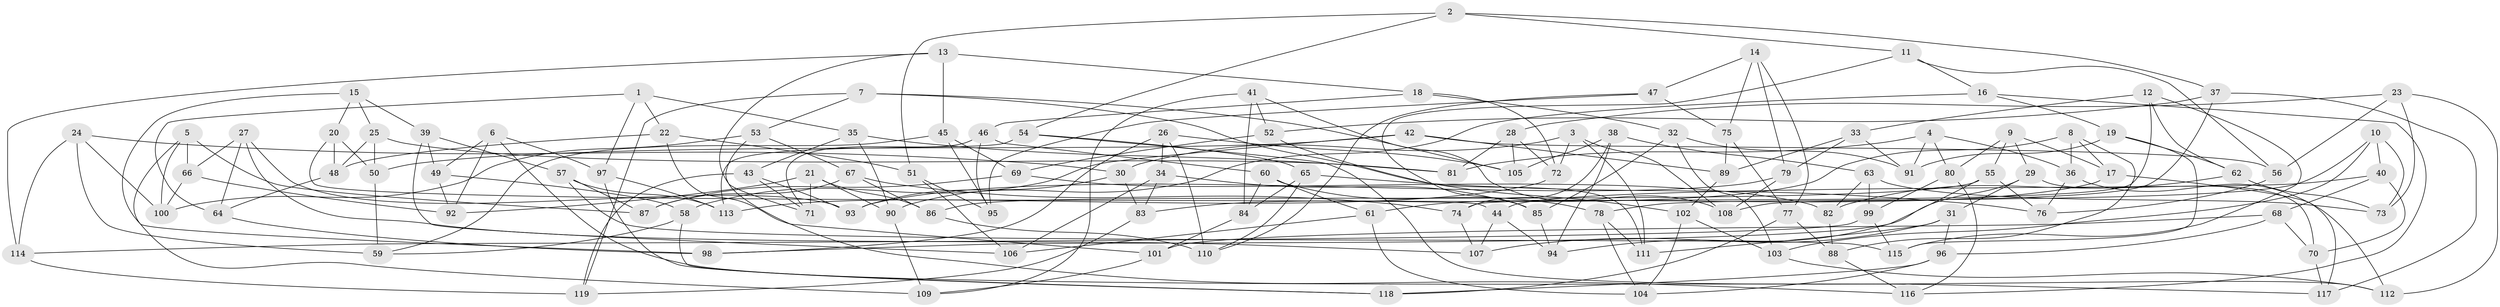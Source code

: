 // Generated by graph-tools (version 1.1) at 2025/37/03/09/25 02:37:58]
// undirected, 119 vertices, 238 edges
graph export_dot {
graph [start="1"]
  node [color=gray90,style=filled];
  1;
  2;
  3;
  4;
  5;
  6;
  7;
  8;
  9;
  10;
  11;
  12;
  13;
  14;
  15;
  16;
  17;
  18;
  19;
  20;
  21;
  22;
  23;
  24;
  25;
  26;
  27;
  28;
  29;
  30;
  31;
  32;
  33;
  34;
  35;
  36;
  37;
  38;
  39;
  40;
  41;
  42;
  43;
  44;
  45;
  46;
  47;
  48;
  49;
  50;
  51;
  52;
  53;
  54;
  55;
  56;
  57;
  58;
  59;
  60;
  61;
  62;
  63;
  64;
  65;
  66;
  67;
  68;
  69;
  70;
  71;
  72;
  73;
  74;
  75;
  76;
  77;
  78;
  79;
  80;
  81;
  82;
  83;
  84;
  85;
  86;
  87;
  88;
  89;
  90;
  91;
  92;
  93;
  94;
  95;
  96;
  97;
  98;
  99;
  100;
  101;
  102;
  103;
  104;
  105;
  106;
  107;
  108;
  109;
  110;
  111;
  112;
  113;
  114;
  115;
  116;
  117;
  118;
  119;
  1 -- 97;
  1 -- 35;
  1 -- 64;
  1 -- 22;
  2 -- 11;
  2 -- 54;
  2 -- 37;
  2 -- 51;
  3 -- 108;
  3 -- 72;
  3 -- 111;
  3 -- 30;
  4 -- 80;
  4 -- 91;
  4 -- 81;
  4 -- 36;
  5 -- 100;
  5 -- 87;
  5 -- 66;
  5 -- 109;
  6 -- 49;
  6 -- 97;
  6 -- 117;
  6 -- 92;
  7 -- 102;
  7 -- 119;
  7 -- 53;
  7 -- 105;
  8 -- 88;
  8 -- 17;
  8 -- 36;
  8 -- 83;
  9 -- 29;
  9 -- 80;
  9 -- 55;
  9 -- 17;
  10 -- 78;
  10 -- 40;
  10 -- 103;
  10 -- 73;
  11 -- 85;
  11 -- 16;
  11 -- 56;
  12 -- 62;
  12 -- 115;
  12 -- 33;
  12 -- 74;
  13 -- 18;
  13 -- 114;
  13 -- 71;
  13 -- 45;
  14 -- 79;
  14 -- 47;
  14 -- 75;
  14 -- 77;
  15 -- 25;
  15 -- 98;
  15 -- 39;
  15 -- 20;
  16 -- 90;
  16 -- 116;
  16 -- 19;
  17 -- 117;
  17 -- 61;
  18 -- 72;
  18 -- 32;
  18 -- 46;
  19 -- 91;
  19 -- 62;
  19 -- 115;
  20 -- 44;
  20 -- 48;
  20 -- 50;
  21 -- 90;
  21 -- 86;
  21 -- 71;
  21 -- 92;
  22 -- 51;
  22 -- 101;
  22 -- 48;
  23 -- 112;
  23 -- 73;
  23 -- 28;
  23 -- 56;
  24 -- 100;
  24 -- 114;
  24 -- 30;
  24 -- 59;
  25 -- 48;
  25 -- 81;
  25 -- 50;
  26 -- 105;
  26 -- 110;
  26 -- 34;
  26 -- 98;
  27 -- 107;
  27 -- 64;
  27 -- 93;
  27 -- 66;
  28 -- 72;
  28 -- 81;
  28 -- 105;
  29 -- 70;
  29 -- 98;
  29 -- 31;
  30 -- 93;
  30 -- 83;
  31 -- 96;
  31 -- 107;
  31 -- 111;
  32 -- 103;
  32 -- 85;
  32 -- 91;
  33 -- 91;
  33 -- 89;
  33 -- 79;
  34 -- 85;
  34 -- 106;
  34 -- 83;
  35 -- 90;
  35 -- 43;
  35 -- 81;
  36 -- 76;
  36 -- 112;
  37 -- 117;
  37 -- 52;
  37 -- 108;
  38 -- 63;
  38 -- 105;
  38 -- 94;
  38 -- 74;
  39 -- 106;
  39 -- 57;
  39 -- 49;
  40 -- 70;
  40 -- 44;
  40 -- 68;
  41 -- 109;
  41 -- 108;
  41 -- 52;
  41 -- 84;
  42 -- 89;
  42 -- 50;
  42 -- 58;
  42 -- 56;
  43 -- 93;
  43 -- 71;
  43 -- 119;
  44 -- 94;
  44 -- 107;
  45 -- 95;
  45 -- 59;
  45 -- 69;
  46 -- 60;
  46 -- 95;
  46 -- 71;
  47 -- 110;
  47 -- 75;
  47 -- 95;
  48 -- 64;
  49 -- 92;
  49 -- 58;
  50 -- 59;
  51 -- 106;
  51 -- 95;
  52 -- 69;
  52 -- 111;
  53 -- 100;
  53 -- 67;
  53 -- 116;
  54 -- 65;
  54 -- 113;
  54 -- 112;
  55 -- 76;
  55 -- 86;
  55 -- 94;
  56 -- 76;
  57 -- 87;
  57 -- 115;
  57 -- 113;
  58 -- 118;
  58 -- 59;
  60 -- 84;
  60 -- 61;
  60 -- 78;
  61 -- 104;
  61 -- 106;
  62 -- 73;
  62 -- 82;
  63 -- 82;
  63 -- 99;
  63 -- 73;
  64 -- 98;
  65 -- 84;
  65 -- 110;
  65 -- 76;
  66 -- 92;
  66 -- 100;
  67 -- 86;
  67 -- 74;
  67 -- 87;
  68 -- 96;
  68 -- 70;
  68 -- 101;
  69 -- 87;
  69 -- 82;
  70 -- 117;
  72 -- 113;
  74 -- 107;
  75 -- 89;
  75 -- 77;
  77 -- 118;
  77 -- 88;
  78 -- 104;
  78 -- 111;
  79 -- 93;
  79 -- 108;
  80 -- 99;
  80 -- 116;
  82 -- 88;
  83 -- 119;
  84 -- 101;
  85 -- 94;
  86 -- 110;
  88 -- 116;
  89 -- 102;
  90 -- 109;
  96 -- 104;
  96 -- 118;
  97 -- 113;
  97 -- 118;
  99 -- 114;
  99 -- 115;
  101 -- 109;
  102 -- 103;
  102 -- 104;
  103 -- 112;
  114 -- 119;
}

